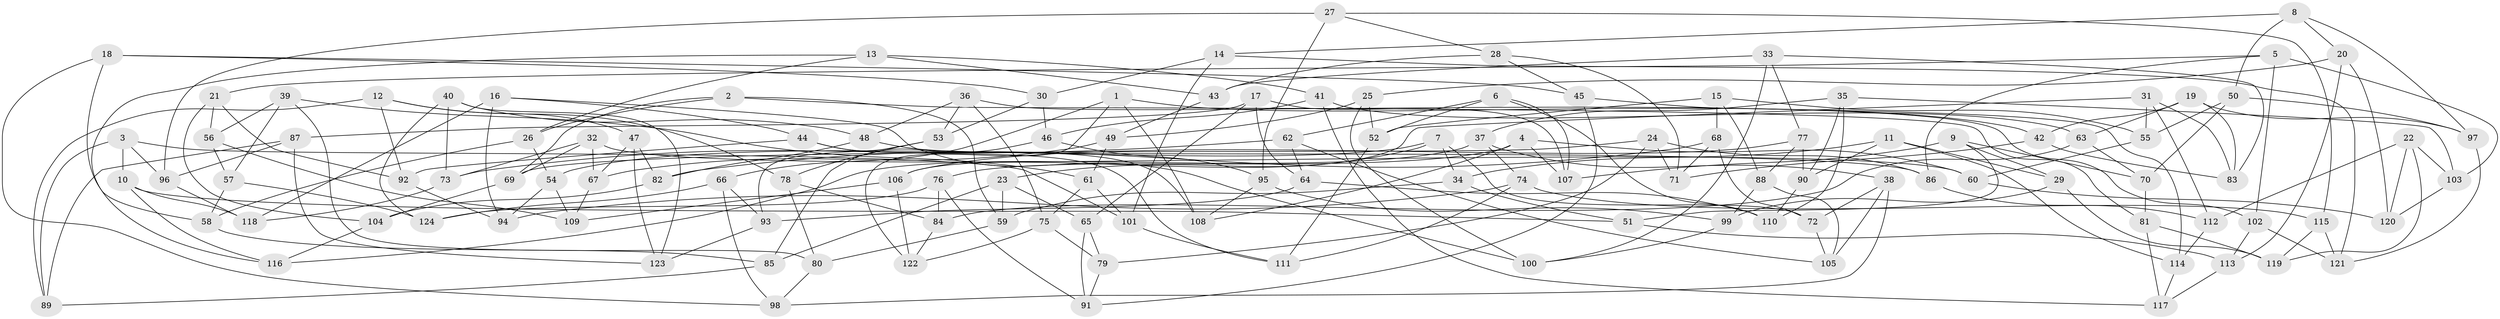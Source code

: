 // Generated by graph-tools (version 1.1) at 2025/26/03/09/25 03:26:56]
// undirected, 124 vertices, 248 edges
graph export_dot {
graph [start="1"]
  node [color=gray90,style=filled];
  1;
  2;
  3;
  4;
  5;
  6;
  7;
  8;
  9;
  10;
  11;
  12;
  13;
  14;
  15;
  16;
  17;
  18;
  19;
  20;
  21;
  22;
  23;
  24;
  25;
  26;
  27;
  28;
  29;
  30;
  31;
  32;
  33;
  34;
  35;
  36;
  37;
  38;
  39;
  40;
  41;
  42;
  43;
  44;
  45;
  46;
  47;
  48;
  49;
  50;
  51;
  52;
  53;
  54;
  55;
  56;
  57;
  58;
  59;
  60;
  61;
  62;
  63;
  64;
  65;
  66;
  67;
  68;
  69;
  70;
  71;
  72;
  73;
  74;
  75;
  76;
  77;
  78;
  79;
  80;
  81;
  82;
  83;
  84;
  85;
  86;
  87;
  88;
  89;
  90;
  91;
  92;
  93;
  94;
  95;
  96;
  97;
  98;
  99;
  100;
  101;
  102;
  103;
  104;
  105;
  106;
  107;
  108;
  109;
  110;
  111;
  112;
  113;
  114;
  115;
  116;
  117;
  118;
  119;
  120;
  121;
  122;
  123;
  124;
  1 -- 122;
  1 -- 66;
  1 -- 108;
  1 -- 42;
  2 -- 59;
  2 -- 69;
  2 -- 26;
  2 -- 81;
  3 -- 96;
  3 -- 89;
  3 -- 101;
  3 -- 10;
  4 -- 76;
  4 -- 60;
  4 -- 108;
  4 -- 107;
  5 -- 102;
  5 -- 21;
  5 -- 86;
  5 -- 103;
  6 -- 62;
  6 -- 107;
  6 -- 52;
  6 -- 110;
  7 -- 34;
  7 -- 72;
  7 -- 54;
  7 -- 23;
  8 -- 50;
  8 -- 97;
  8 -- 20;
  8 -- 14;
  9 -- 70;
  9 -- 51;
  9 -- 29;
  9 -- 107;
  10 -- 116;
  10 -- 118;
  10 -- 51;
  11 -- 114;
  11 -- 34;
  11 -- 90;
  11 -- 29;
  12 -- 78;
  12 -- 89;
  12 -- 47;
  12 -- 92;
  13 -- 43;
  13 -- 41;
  13 -- 26;
  13 -- 116;
  14 -- 101;
  14 -- 30;
  14 -- 121;
  15 -- 55;
  15 -- 68;
  15 -- 52;
  15 -- 88;
  16 -- 94;
  16 -- 118;
  16 -- 44;
  16 -- 100;
  17 -- 87;
  17 -- 64;
  17 -- 107;
  17 -- 65;
  18 -- 30;
  18 -- 58;
  18 -- 45;
  18 -- 98;
  19 -- 63;
  19 -- 83;
  19 -- 97;
  19 -- 42;
  20 -- 25;
  20 -- 120;
  20 -- 113;
  21 -- 92;
  21 -- 104;
  21 -- 56;
  22 -- 112;
  22 -- 120;
  22 -- 119;
  22 -- 103;
  23 -- 65;
  23 -- 59;
  23 -- 85;
  24 -- 71;
  24 -- 86;
  24 -- 79;
  24 -- 69;
  25 -- 100;
  25 -- 49;
  25 -- 52;
  26 -- 54;
  26 -- 58;
  27 -- 28;
  27 -- 96;
  27 -- 95;
  27 -- 115;
  28 -- 71;
  28 -- 45;
  28 -- 43;
  29 -- 99;
  29 -- 119;
  30 -- 46;
  30 -- 53;
  31 -- 112;
  31 -- 55;
  31 -- 106;
  31 -- 83;
  32 -- 69;
  32 -- 73;
  32 -- 67;
  32 -- 60;
  33 -- 77;
  33 -- 100;
  33 -- 43;
  33 -- 83;
  34 -- 51;
  34 -- 59;
  35 -- 90;
  35 -- 37;
  35 -- 110;
  35 -- 103;
  36 -- 102;
  36 -- 75;
  36 -- 48;
  36 -- 53;
  37 -- 116;
  37 -- 74;
  37 -- 38;
  38 -- 72;
  38 -- 98;
  38 -- 105;
  39 -- 61;
  39 -- 80;
  39 -- 57;
  39 -- 56;
  40 -- 73;
  40 -- 123;
  40 -- 48;
  40 -- 124;
  41 -- 63;
  41 -- 117;
  41 -- 46;
  42 -- 83;
  42 -- 71;
  43 -- 49;
  44 -- 111;
  44 -- 108;
  44 -- 92;
  45 -- 91;
  45 -- 114;
  46 -- 85;
  46 -- 95;
  47 -- 82;
  47 -- 123;
  47 -- 67;
  48 -- 86;
  48 -- 82;
  49 -- 61;
  49 -- 67;
  50 -- 97;
  50 -- 70;
  50 -- 55;
  51 -- 113;
  52 -- 111;
  53 -- 93;
  53 -- 78;
  54 -- 94;
  54 -- 109;
  55 -- 60;
  56 -- 109;
  56 -- 57;
  57 -- 58;
  57 -- 124;
  58 -- 85;
  59 -- 80;
  60 -- 120;
  61 -- 101;
  61 -- 75;
  62 -- 73;
  62 -- 64;
  62 -- 105;
  63 -- 84;
  63 -- 70;
  64 -- 93;
  64 -- 110;
  65 -- 91;
  65 -- 79;
  66 -- 93;
  66 -- 98;
  66 -- 124;
  67 -- 109;
  68 -- 72;
  68 -- 71;
  68 -- 82;
  69 -- 104;
  70 -- 81;
  72 -- 105;
  73 -- 118;
  74 -- 111;
  74 -- 94;
  74 -- 115;
  75 -- 79;
  75 -- 122;
  76 -- 124;
  76 -- 84;
  76 -- 91;
  77 -- 88;
  77 -- 106;
  77 -- 90;
  78 -- 80;
  78 -- 84;
  79 -- 91;
  80 -- 98;
  81 -- 119;
  81 -- 117;
  82 -- 104;
  84 -- 122;
  85 -- 89;
  86 -- 112;
  87 -- 96;
  87 -- 123;
  87 -- 89;
  88 -- 105;
  88 -- 99;
  90 -- 110;
  92 -- 94;
  93 -- 123;
  95 -- 108;
  95 -- 99;
  96 -- 118;
  97 -- 121;
  99 -- 100;
  101 -- 111;
  102 -- 113;
  102 -- 121;
  103 -- 120;
  104 -- 116;
  106 -- 122;
  106 -- 109;
  112 -- 114;
  113 -- 117;
  114 -- 117;
  115 -- 119;
  115 -- 121;
}
